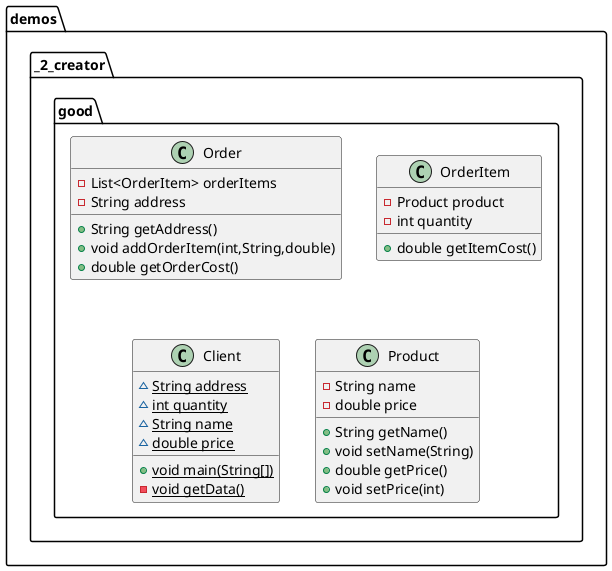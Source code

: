 @startuml
class demos._2_creator.good.Order {
- List<OrderItem> orderItems
- String address
+ String getAddress()
+ void addOrderItem(int,String,double)
+ double getOrderCost()
}


class demos._2_creator.good.OrderItem {
- Product product
- int quantity
+ double getItemCost()
}


class demos._2_creator.good.Client {
~ {static} String address
~ {static} int quantity
~ {static} String name
~ {static} double price
+ {static} void main(String[])
- {static} void getData()
}


class demos._2_creator.good.Product {
- String name
- double price
+ String getName()
+ void setName(String)
+ double getPrice()
+ void setPrice(int)
}


@enduml